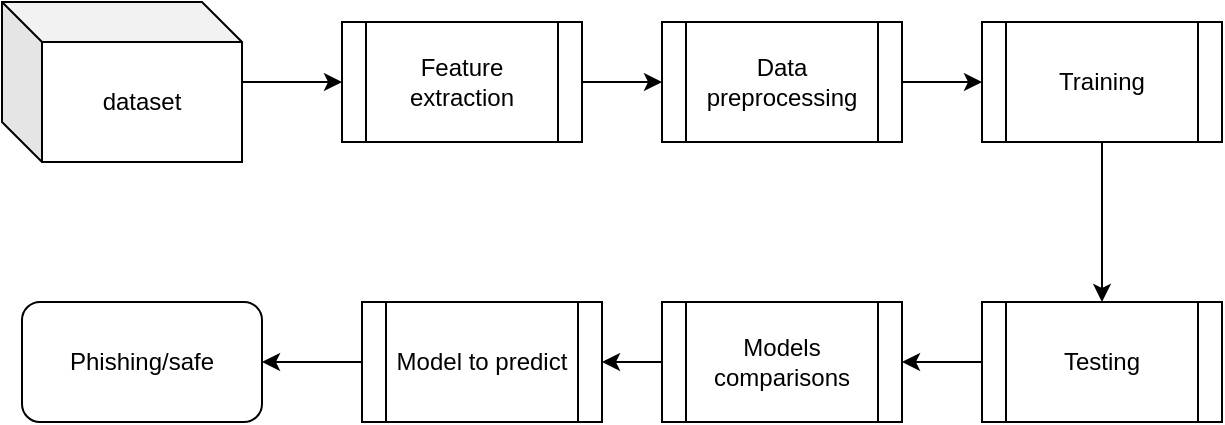 <mxfile version="20.8.20" type="device"><diagram name="Page-1" id="97916047-d0de-89f5-080d-49f4d83e522f"><mxGraphModel dx="1049" dy="621" grid="1" gridSize="10" guides="1" tooltips="1" connect="1" arrows="1" fold="1" page="1" pageScale="1.5" pageWidth="1169" pageHeight="827" background="none" math="0" shadow="0"><root><mxCell id="0"/><mxCell id="1" parent="0"/><mxCell id="shgTgFlpEpgUIoeAnlGW-63" value="" style="edgeStyle=orthogonalEdgeStyle;rounded=0;orthogonalLoop=1;jettySize=auto;html=1;" parent="1" source="shgTgFlpEpgUIoeAnlGW-55" target="shgTgFlpEpgUIoeAnlGW-56" edge="1"><mxGeometry relative="1" as="geometry"/></mxCell><mxCell id="shgTgFlpEpgUIoeAnlGW-55" value="dataset" style="shape=cube;whiteSpace=wrap;html=1;boundedLbl=1;backgroundOutline=1;darkOpacity=0.05;darkOpacity2=0.1;" parent="1" vertex="1"><mxGeometry x="130" y="90" width="120" height="80" as="geometry"/></mxCell><mxCell id="shgTgFlpEpgUIoeAnlGW-71" value="" style="edgeStyle=orthogonalEdgeStyle;rounded=0;orthogonalLoop=1;jettySize=auto;html=1;" parent="1" source="shgTgFlpEpgUIoeAnlGW-56" target="shgTgFlpEpgUIoeAnlGW-58" edge="1"><mxGeometry relative="1" as="geometry"/></mxCell><mxCell id="shgTgFlpEpgUIoeAnlGW-56" value="Feature extraction" style="shape=process;whiteSpace=wrap;html=1;backgroundOutline=1;" parent="1" vertex="1"><mxGeometry x="300" y="100" width="120" height="60" as="geometry"/></mxCell><mxCell id="shgTgFlpEpgUIoeAnlGW-66" value="" style="edgeStyle=orthogonalEdgeStyle;rounded=0;orthogonalLoop=1;jettySize=auto;html=1;" parent="1" source="shgTgFlpEpgUIoeAnlGW-58" target="shgTgFlpEpgUIoeAnlGW-59" edge="1"><mxGeometry relative="1" as="geometry"/></mxCell><mxCell id="shgTgFlpEpgUIoeAnlGW-58" value="Data preprocessing" style="shape=process;whiteSpace=wrap;html=1;backgroundOutline=1;" parent="1" vertex="1"><mxGeometry x="460" y="100" width="120" height="60" as="geometry"/></mxCell><mxCell id="shgTgFlpEpgUIoeAnlGW-67" value="" style="edgeStyle=orthogonalEdgeStyle;rounded=0;orthogonalLoop=1;jettySize=auto;html=1;" parent="1" source="shgTgFlpEpgUIoeAnlGW-59" target="shgTgFlpEpgUIoeAnlGW-61" edge="1"><mxGeometry relative="1" as="geometry"/></mxCell><mxCell id="shgTgFlpEpgUIoeAnlGW-59" value="Training" style="shape=process;whiteSpace=wrap;html=1;backgroundOutline=1;" parent="1" vertex="1"><mxGeometry x="620" y="100" width="120" height="60" as="geometry"/></mxCell><mxCell id="UTXeYdnCyVp3XJms1-1V-3" value="" style="edgeStyle=orthogonalEdgeStyle;rounded=0;orthogonalLoop=1;jettySize=auto;html=1;" edge="1" parent="1" source="shgTgFlpEpgUIoeAnlGW-60" target="shgTgFlpEpgUIoeAnlGW-62"><mxGeometry relative="1" as="geometry"/></mxCell><mxCell id="shgTgFlpEpgUIoeAnlGW-60" value="Models comparisons" style="shape=process;whiteSpace=wrap;html=1;backgroundOutline=1;" parent="1" vertex="1"><mxGeometry x="460" y="240" width="120" height="60" as="geometry"/></mxCell><mxCell id="UTXeYdnCyVp3XJms1-1V-2" value="" style="edgeStyle=orthogonalEdgeStyle;rounded=0;orthogonalLoop=1;jettySize=auto;html=1;" edge="1" parent="1" source="shgTgFlpEpgUIoeAnlGW-61" target="shgTgFlpEpgUIoeAnlGW-60"><mxGeometry relative="1" as="geometry"/></mxCell><mxCell id="shgTgFlpEpgUIoeAnlGW-61" value="Testing" style="shape=process;whiteSpace=wrap;html=1;backgroundOutline=1;" parent="1" vertex="1"><mxGeometry x="620" y="240" width="120" height="60" as="geometry"/></mxCell><mxCell id="shgTgFlpEpgUIoeAnlGW-73" value="" style="edgeStyle=orthogonalEdgeStyle;rounded=0;orthogonalLoop=1;jettySize=auto;html=1;" parent="1" source="shgTgFlpEpgUIoeAnlGW-62" target="shgTgFlpEpgUIoeAnlGW-72" edge="1"><mxGeometry relative="1" as="geometry"/></mxCell><mxCell id="shgTgFlpEpgUIoeAnlGW-62" value="Model to predict" style="shape=process;whiteSpace=wrap;html=1;backgroundOutline=1;" parent="1" vertex="1"><mxGeometry x="310" y="240" width="120" height="60" as="geometry"/></mxCell><mxCell id="shgTgFlpEpgUIoeAnlGW-72" value="Phishing/safe" style="rounded=1;whiteSpace=wrap;html=1;" parent="1" vertex="1"><mxGeometry x="140" y="240" width="120" height="60" as="geometry"/></mxCell></root></mxGraphModel></diagram></mxfile>